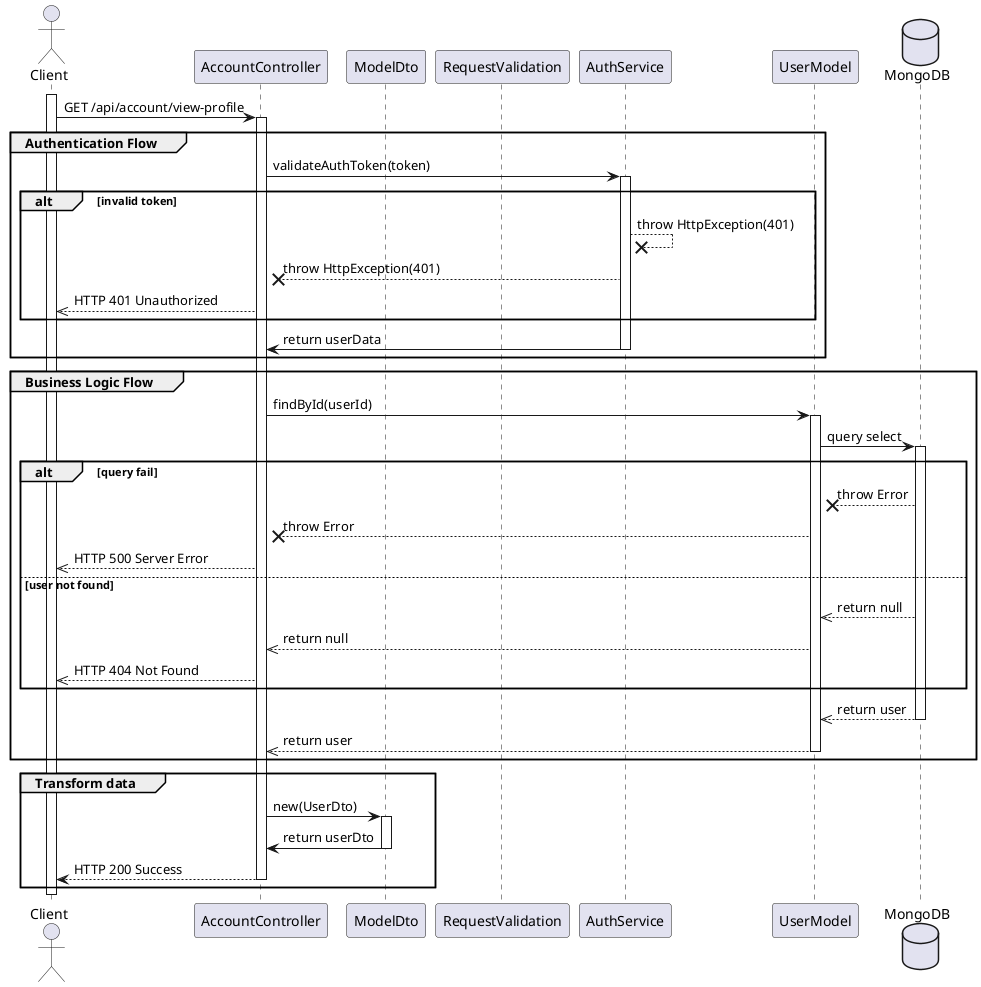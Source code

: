 @startuml View User Profile

actor Client
participant AccountController
participant ModelDto
participant RequestValidation
participant AuthService
participant UserModel
database MongoDB

activate Client
Client -> AccountController: GET /api/account/view-profile
activate AccountController

group Authentication Flow
    AccountController -> AuthService: validateAuthToken(token)
    activate AuthService
    
    alt invalid token
        AuthService --x AuthService: throw HttpException(401)
        AuthService --x AccountController: throw HttpException(401)
        AccountController -->> Client: HTTP 401 Unauthorized
    end

    AuthService -> AccountController: return userData
    deactivate AuthService
end

group Business Logic Flow
    AccountController -> UserModel: findById(userId)
    activate UserModel
    UserModel -> MongoDB: query select
    activate MongoDB

    alt query fail
        MongoDB --x UserModel: throw Error
        UserModel --x AccountController: throw Error
        AccountController -->> Client: HTTP 500 Server Error
    else user not found
        MongoDB -->> UserModel: return null
        UserModel -->> AccountController: return null
        AccountController -->> Client: HTTP 404 Not Found
    end

    MongoDB -->> UserModel: return user
    deactivate MongoDB
    UserModel -->> AccountController: return user
    deactivate UserModel
end

group Transform data
    AccountController -> ModelDto: new(UserDto)
    activate ModelDto
    ModelDto -> AccountController: return userDto
    deactivate ModelDto

    AccountController --> Client: HTTP 200 Success
    deactivate AccountController
end

deactivate Client

@enduml